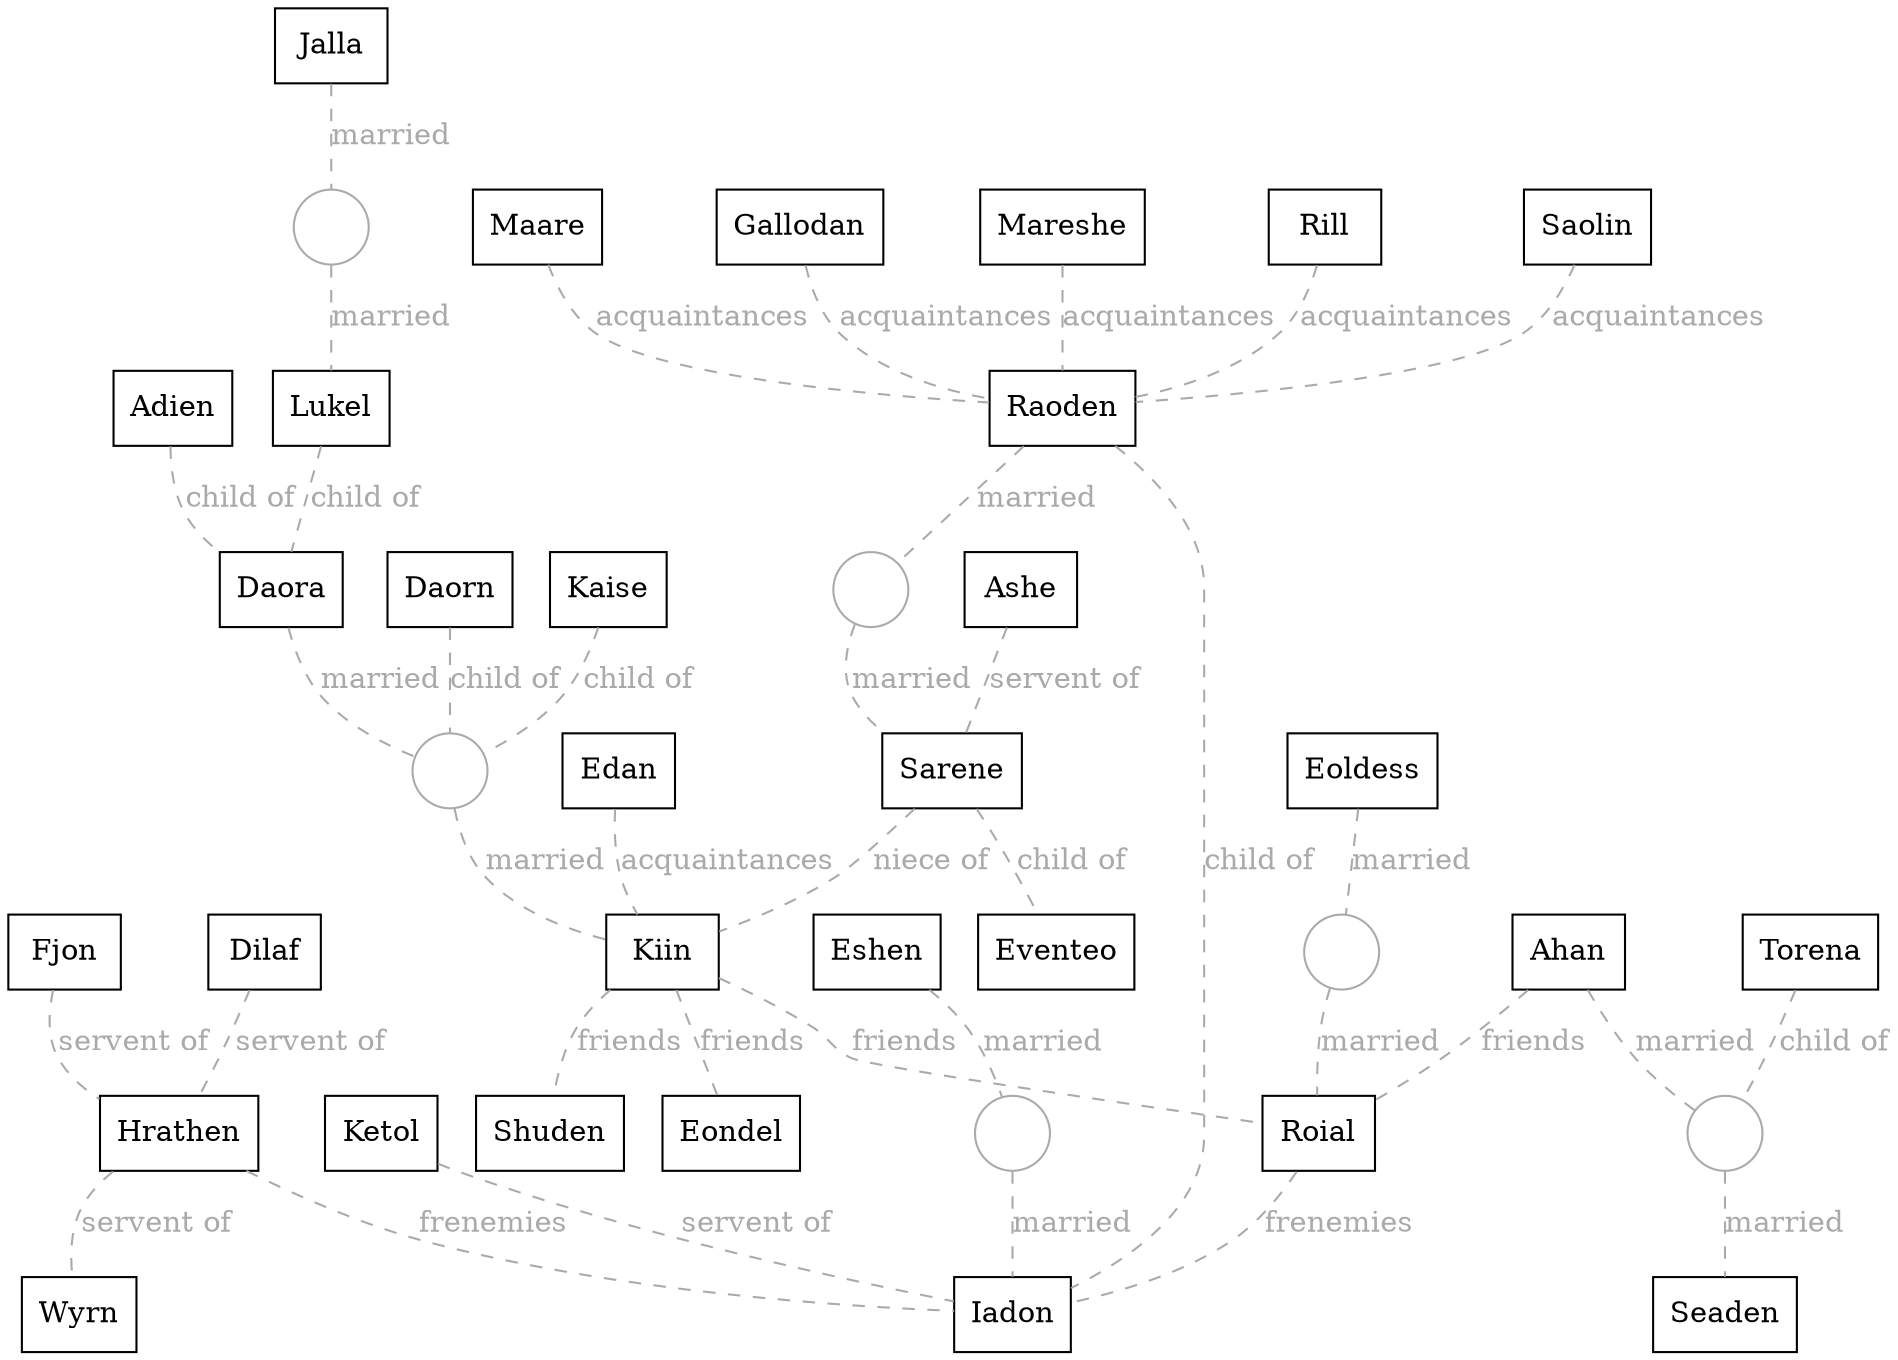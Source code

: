 digraph {
  // Global properties
  edge [dir=none, color="#AAAAAA", arrowhead="none"]
  compound=true

  // Characters
  subgraph Males {
    node [color="black", fillcolor="lightblue", shape="box"]
    Adien
    Ahan
    Ashe
    Daorn
    Dilaf
    Edan
    Eondel
    Eventeo
    Fjon
    Gallodan
    Hrathen
    Iadon
    Ketol
    Kiin
    Lukel
    Mareshe
    Raoden
    Rill
    Roial
    Saolin
    Shuden
    Wyrn
  }
  subgraph Females {
    node [color="black", fillcolor="pink", shape="box"]
    Daora
    Eoldess
    Eshen
    Jalla
    Kaise
    Maare
    Sarene
    Seaden
    Torena
  }

  // Married
  edge [label="married", dir=none, color="#AAAAAA", arrowhead="none", style="dashed", fontcolor="#AAAAAA"]
  node [color="#AAAAAA", fillcolor="transparent" shape="circle" label=""]
  Eshen -> mar_Eshen_Iadon -> Iadon
  Raoden -> mar_Raoden_Sarene -> Sarene
  Daora -> mar_Daora_Kiin -> Kiin
  Jalla -> mar_Jalla_Lukel -> Lukel
  Eoldess -> mar_Eoldess_Roial -> Roial
  Ahan -> mar_Ahan_Seaden -> Seaden

  // Lovers
  edge [label="lovers", dir=none, color="#AAAAAA", arrowhead="none", style="dashed", fontcolor="#AAAAAA"]
  node [color="#AAAAAA", fillcolor="transparent" shape="circle" label=""]

  // Cousins
  edge [label="cousins", dir=none, color="#AAAAAA", arrowhead="none", fontcolor="#AAAAAA"]

  // Friends
  edge [label="friends", dir=none, color="#AAAAAA", arrowhead="none", fontcolor="#AAAAAA"]
  Kiin -> Roial
  Kiin -> Eondel
  Kiin -> Shuden
  Ahan -> Roial

  // Frenemies
  edge [label="frenemies", dir=none, color="#AAAAAA", arrowhead="none", fontcolor="#AAAAAA"]
  Roial -> Iadon
  Hrathen -> Iadon

  // Acquaintances
  edge [label="acquaintances", dir=none, color="#AAAAAA", arrowhead="none", fontcolor="#AAAAAA"]
  Gallodan -> Raoden
  Mareshe -> Raoden
  Rill -> Raoden
  Saolin -> Raoden
  Maare -> Raoden
  Edan -> Kiin

  // Child Of
  edge [label="child of", dir=forward, color="#AAAAAA", arrowhead="none", fontcolor="#AAAAAA"]
  Sarene -> Eventeo
  Raoden -> Iadon
  Kaise -> mar_Daora_Kiin
  Daorn -> mar_Daora_Kiin
  Lukel -> Daora
  Adien -> Daora
  Torena -> mar_Ahan_Seaden

  // Foster Child Of
  edge [label="foster child of", dir=forward, color="#AAAAAA", arrowhead="none", fontcolor="#AAAAAA"]

  // Lieutenant Of
  edge [label="lieutenant of", dir=forward, color="#AAAAAA", arrowhead="none", fontcolor="#AAAAAA"]

  // Servent Of
  edge [label="servent of", dir=forward, color="#AAAAAA", arrowhead="none", fontcolor="#AAAAAA"]
  Ketol -> Iadon
  Ashe -> Sarene
  Dilaf -> Hrathen
  Fjon -> Hrathen
  Hrathen -> Wyrn

  // Nephew Of
  edge [label="nephew of", dir=forward, color="#AAAAAA", arrowhead="none", fontcolor="#AAAAAA"]

  // Niece Of
  edge [label="niece of", dir=forward, color="#AAAAAA", arrowhead="none", fontcolor="#AAAAAA"]
  Sarene -> Kiin
}
